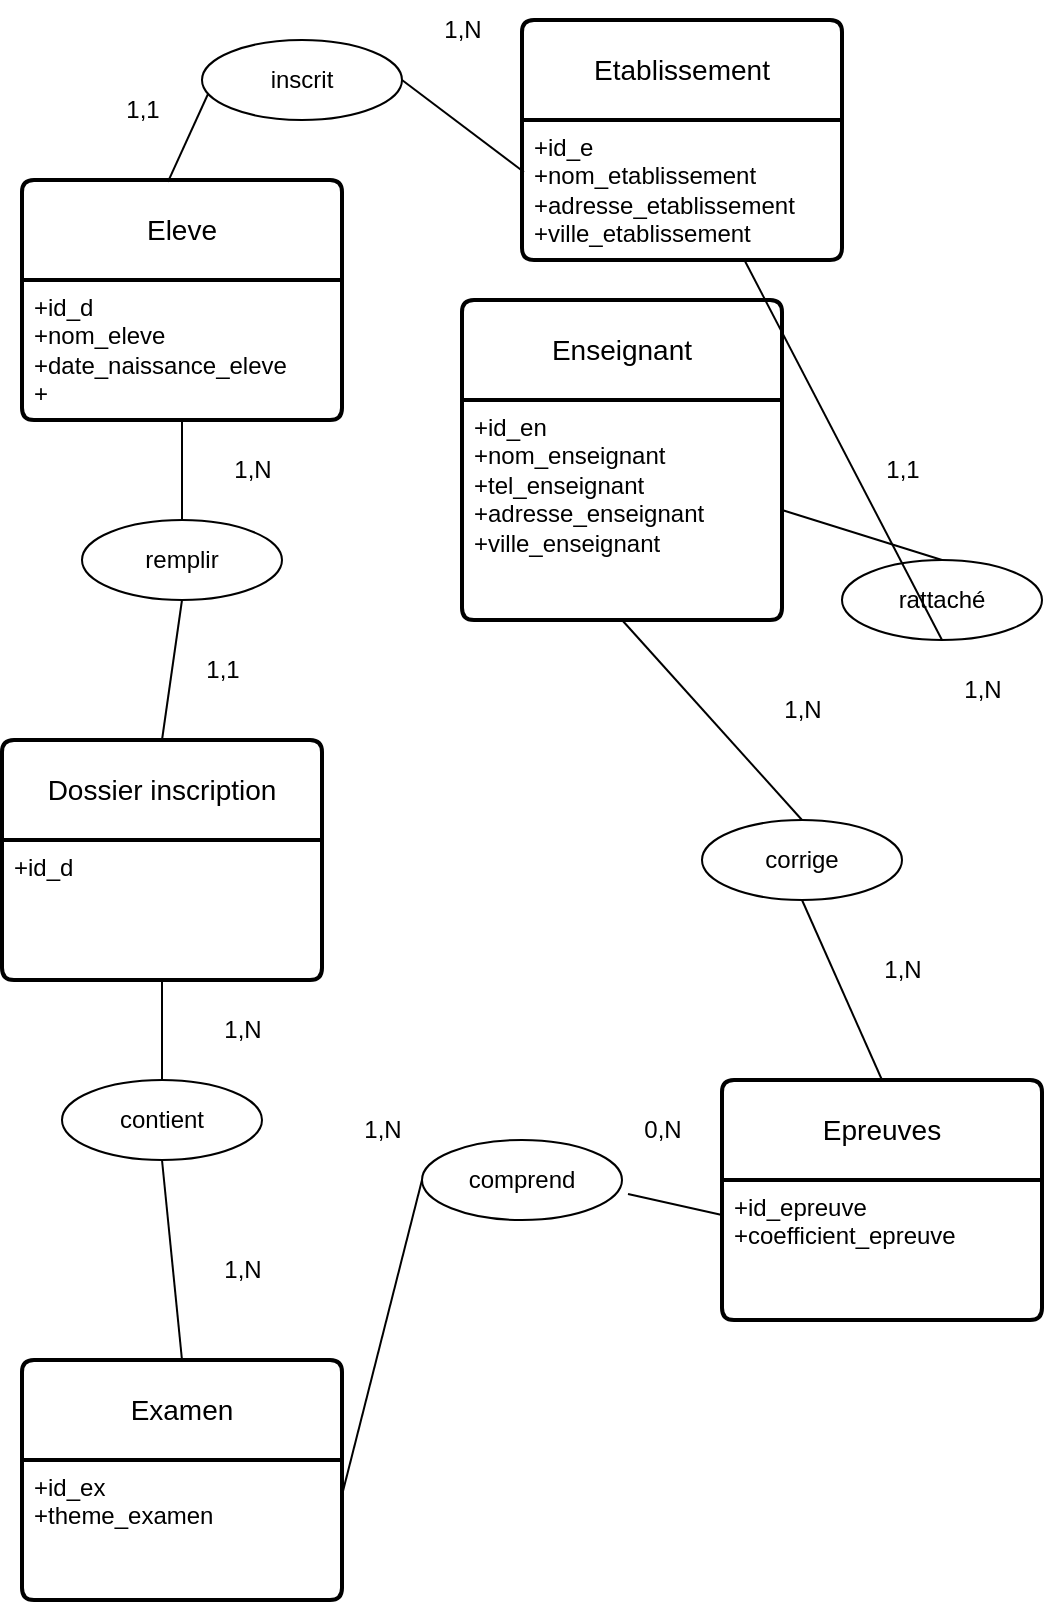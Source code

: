 <mxfile version="22.1.18" type="device">
  <diagram name="Page-1" id="cgN5FoA6Mwfu1A7iTa-9">
    <mxGraphModel dx="968" dy="1654" grid="1" gridSize="10" guides="1" tooltips="1" connect="1" arrows="1" fold="1" page="1" pageScale="1" pageWidth="827" pageHeight="1169" math="0" shadow="0">
      <root>
        <mxCell id="0" />
        <mxCell id="1" parent="0" />
        <mxCell id="C8lSw6w28JO9HUhpWzw_-1" value="Dossier inscription" style="swimlane;childLayout=stackLayout;horizontal=1;startSize=50;horizontalStack=0;rounded=1;fontSize=14;fontStyle=0;strokeWidth=2;resizeParent=0;resizeLast=1;shadow=0;dashed=0;align=center;arcSize=4;whiteSpace=wrap;html=1;" vertex="1" parent="1">
          <mxGeometry x="30" y="180" width="160" height="120" as="geometry" />
        </mxCell>
        <mxCell id="C8lSw6w28JO9HUhpWzw_-2" value="+id_d&lt;br&gt;&lt;br&gt;&lt;div&gt;&lt;br&gt;&lt;/div&gt;&lt;div&gt;&lt;br&gt;&lt;/div&gt;" style="align=left;strokeColor=none;fillColor=none;spacingLeft=4;fontSize=12;verticalAlign=top;resizable=0;rotatable=0;part=1;html=1;" vertex="1" parent="C8lSw6w28JO9HUhpWzw_-1">
          <mxGeometry y="50" width="160" height="70" as="geometry" />
        </mxCell>
        <mxCell id="C8lSw6w28JO9HUhpWzw_-3" value="Etablissement" style="swimlane;childLayout=stackLayout;horizontal=1;startSize=50;horizontalStack=0;rounded=1;fontSize=14;fontStyle=0;strokeWidth=2;resizeParent=0;resizeLast=1;shadow=0;dashed=0;align=center;arcSize=4;whiteSpace=wrap;html=1;" vertex="1" parent="1">
          <mxGeometry x="290" y="-180" width="160" height="120" as="geometry" />
        </mxCell>
        <mxCell id="C8lSw6w28JO9HUhpWzw_-4" value="+id_e&lt;br&gt;+nom_etablissement&lt;br&gt;&lt;div&gt;+adresse_etablissement&lt;/div&gt;&lt;div&gt;+ville_etablissement&lt;br&gt;&lt;/div&gt;" style="align=left;strokeColor=none;fillColor=none;spacingLeft=4;fontSize=12;verticalAlign=top;resizable=0;rotatable=0;part=1;html=1;" vertex="1" parent="C8lSw6w28JO9HUhpWzw_-3">
          <mxGeometry y="50" width="160" height="70" as="geometry" />
        </mxCell>
        <mxCell id="C8lSw6w28JO9HUhpWzw_-6" value="Examen" style="swimlane;childLayout=stackLayout;horizontal=1;startSize=50;horizontalStack=0;rounded=1;fontSize=14;fontStyle=0;strokeWidth=2;resizeParent=0;resizeLast=1;shadow=0;dashed=0;align=center;arcSize=4;whiteSpace=wrap;html=1;" vertex="1" parent="1">
          <mxGeometry x="40" y="490" width="160" height="120" as="geometry" />
        </mxCell>
        <mxCell id="C8lSw6w28JO9HUhpWzw_-7" value="+id_ex&lt;br&gt;+theme_examen&lt;br&gt;" style="align=left;strokeColor=none;fillColor=none;spacingLeft=4;fontSize=12;verticalAlign=top;resizable=0;rotatable=0;part=1;html=1;" vertex="1" parent="C8lSw6w28JO9HUhpWzw_-6">
          <mxGeometry y="50" width="160" height="70" as="geometry" />
        </mxCell>
        <mxCell id="C8lSw6w28JO9HUhpWzw_-9" value="Epreuves" style="swimlane;childLayout=stackLayout;horizontal=1;startSize=50;horizontalStack=0;rounded=1;fontSize=14;fontStyle=0;strokeWidth=2;resizeParent=0;resizeLast=1;shadow=0;dashed=0;align=center;arcSize=4;whiteSpace=wrap;html=1;" vertex="1" parent="1">
          <mxGeometry x="390" y="350" width="160" height="120" as="geometry" />
        </mxCell>
        <mxCell id="C8lSw6w28JO9HUhpWzw_-10" value="+id_epreuve&lt;br&gt;+coefficient_epreuve&lt;br&gt;&lt;div&gt;&lt;br&gt;&lt;/div&gt;&lt;div&gt;&lt;br&gt;&lt;/div&gt;" style="align=left;strokeColor=none;fillColor=none;spacingLeft=4;fontSize=12;verticalAlign=top;resizable=0;rotatable=0;part=1;html=1;" vertex="1" parent="C8lSw6w28JO9HUhpWzw_-9">
          <mxGeometry y="50" width="160" height="70" as="geometry" />
        </mxCell>
        <mxCell id="C8lSw6w28JO9HUhpWzw_-11" value="comprend" style="ellipse;whiteSpace=wrap;html=1;align=center;" vertex="1" parent="1">
          <mxGeometry x="240" y="380" width="100" height="40" as="geometry" />
        </mxCell>
        <mxCell id="C8lSw6w28JO9HUhpWzw_-12" value="Enseignant" style="swimlane;childLayout=stackLayout;horizontal=1;startSize=50;horizontalStack=0;rounded=1;fontSize=14;fontStyle=0;strokeWidth=2;resizeParent=0;resizeLast=1;shadow=0;dashed=0;align=center;arcSize=4;whiteSpace=wrap;html=1;" vertex="1" parent="1">
          <mxGeometry x="260" y="-40" width="160" height="160" as="geometry" />
        </mxCell>
        <mxCell id="C8lSw6w28JO9HUhpWzw_-13" value="+id_en&lt;br&gt;&lt;div&gt;+nom_enseignant&lt;/div&gt;&lt;div&gt;+tel_enseignant&lt;/div&gt;&lt;div&gt;&lt;div&gt;+adresse_enseignant&lt;/div&gt;&lt;div&gt;&lt;div&gt;&lt;div&gt;+ville_enseignant&lt;/div&gt;&lt;/div&gt;&lt;/div&gt;&lt;/div&gt;" style="align=left;strokeColor=none;fillColor=none;spacingLeft=4;fontSize=12;verticalAlign=top;resizable=0;rotatable=0;part=1;html=1;" vertex="1" parent="C8lSw6w28JO9HUhpWzw_-12">
          <mxGeometry y="50" width="160" height="110" as="geometry" />
        </mxCell>
        <mxCell id="C8lSw6w28JO9HUhpWzw_-14" value="rattaché" style="ellipse;whiteSpace=wrap;html=1;align=center;" vertex="1" parent="1">
          <mxGeometry x="450" y="90" width="100" height="40" as="geometry" />
        </mxCell>
        <mxCell id="C8lSw6w28JO9HUhpWzw_-21" value="Eleve" style="swimlane;childLayout=stackLayout;horizontal=1;startSize=50;horizontalStack=0;rounded=1;fontSize=14;fontStyle=0;strokeWidth=2;resizeParent=0;resizeLast=1;shadow=0;dashed=0;align=center;arcSize=4;whiteSpace=wrap;html=1;" vertex="1" parent="1">
          <mxGeometry x="40" y="-100" width="160" height="120" as="geometry" />
        </mxCell>
        <mxCell id="C8lSw6w28JO9HUhpWzw_-22" value="+id_d&lt;br&gt;+nom_eleve&lt;br&gt;&lt;div&gt;+date_naissance_eleve&lt;/div&gt;&lt;div&gt;+&lt;br&gt;&lt;/div&gt;" style="align=left;strokeColor=none;fillColor=none;spacingLeft=4;fontSize=12;verticalAlign=top;resizable=0;rotatable=0;part=1;html=1;" vertex="1" parent="C8lSw6w28JO9HUhpWzw_-21">
          <mxGeometry y="50" width="160" height="70" as="geometry" />
        </mxCell>
        <mxCell id="C8lSw6w28JO9HUhpWzw_-24" value="remplir" style="ellipse;whiteSpace=wrap;html=1;align=center;" vertex="1" parent="1">
          <mxGeometry x="70" y="70" width="100" height="40" as="geometry" />
        </mxCell>
        <mxCell id="C8lSw6w28JO9HUhpWzw_-27" value="" style="endArrow=none;html=1;rounded=0;exitX=0.5;exitY=1;exitDx=0;exitDy=0;entryX=0.5;entryY=0;entryDx=0;entryDy=0;" edge="1" parent="1" source="C8lSw6w28JO9HUhpWzw_-21" target="C8lSw6w28JO9HUhpWzw_-24">
          <mxGeometry relative="1" as="geometry">
            <mxPoint x="220" y="230" as="sourcePoint" />
            <mxPoint x="380" y="230" as="targetPoint" />
          </mxGeometry>
        </mxCell>
        <mxCell id="C8lSw6w28JO9HUhpWzw_-28" value="" style="endArrow=none;html=1;rounded=0;exitX=0.5;exitY=1;exitDx=0;exitDy=0;entryX=0.5;entryY=0;entryDx=0;entryDy=0;" edge="1" parent="1" source="C8lSw6w28JO9HUhpWzw_-24" target="C8lSw6w28JO9HUhpWzw_-1">
          <mxGeometry relative="1" as="geometry">
            <mxPoint x="220" y="230" as="sourcePoint" />
            <mxPoint x="380" y="230" as="targetPoint" />
          </mxGeometry>
        </mxCell>
        <mxCell id="C8lSw6w28JO9HUhpWzw_-29" value="1,N" style="text;html=1;align=center;verticalAlign=middle;resizable=0;points=[];autosize=1;strokeColor=none;fillColor=none;" vertex="1" parent="1">
          <mxGeometry x="135" y="30" width="40" height="30" as="geometry" />
        </mxCell>
        <mxCell id="C8lSw6w28JO9HUhpWzw_-30" value="1,1" style="text;html=1;align=center;verticalAlign=middle;resizable=0;points=[];autosize=1;strokeColor=none;fillColor=none;" vertex="1" parent="1">
          <mxGeometry x="120" y="130" width="40" height="30" as="geometry" />
        </mxCell>
        <mxCell id="C8lSw6w28JO9HUhpWzw_-33" value="" style="endArrow=none;html=1;rounded=0;exitX=1;exitY=0.25;exitDx=0;exitDy=0;entryX=0;entryY=0.5;entryDx=0;entryDy=0;" edge="1" parent="1" source="C8lSw6w28JO9HUhpWzw_-7" target="C8lSw6w28JO9HUhpWzw_-11">
          <mxGeometry relative="1" as="geometry">
            <mxPoint x="230" y="450" as="sourcePoint" />
            <mxPoint x="390" y="450" as="targetPoint" />
          </mxGeometry>
        </mxCell>
        <mxCell id="C8lSw6w28JO9HUhpWzw_-34" value="" style="endArrow=none;html=1;rounded=0;entryX=0;entryY=0.25;entryDx=0;entryDy=0;exitX=1.03;exitY=0.675;exitDx=0;exitDy=0;exitPerimeter=0;" edge="1" parent="1" source="C8lSw6w28JO9HUhpWzw_-11" target="C8lSw6w28JO9HUhpWzw_-10">
          <mxGeometry relative="1" as="geometry">
            <mxPoint x="230" y="450" as="sourcePoint" />
            <mxPoint x="390" y="450" as="targetPoint" />
          </mxGeometry>
        </mxCell>
        <mxCell id="C8lSw6w28JO9HUhpWzw_-35" value="1,N" style="text;html=1;align=center;verticalAlign=middle;resizable=0;points=[];autosize=1;strokeColor=none;fillColor=none;" vertex="1" parent="1">
          <mxGeometry x="200" y="360" width="40" height="30" as="geometry" />
        </mxCell>
        <mxCell id="C8lSw6w28JO9HUhpWzw_-36" value="0,N" style="text;html=1;align=center;verticalAlign=middle;resizable=0;points=[];autosize=1;strokeColor=none;fillColor=none;" vertex="1" parent="1">
          <mxGeometry x="340" y="360" width="40" height="30" as="geometry" />
        </mxCell>
        <mxCell id="C8lSw6w28JO9HUhpWzw_-37" value="" style="endArrow=none;html=1;rounded=0;exitX=1;exitY=0.5;exitDx=0;exitDy=0;entryX=0.5;entryY=0;entryDx=0;entryDy=0;" edge="1" parent="1" source="C8lSw6w28JO9HUhpWzw_-13" target="C8lSw6w28JO9HUhpWzw_-14">
          <mxGeometry relative="1" as="geometry">
            <mxPoint x="230" y="210" as="sourcePoint" />
            <mxPoint x="390" y="210" as="targetPoint" />
          </mxGeometry>
        </mxCell>
        <mxCell id="C8lSw6w28JO9HUhpWzw_-39" value="1,1" style="text;html=1;align=center;verticalAlign=middle;resizable=0;points=[];autosize=1;strokeColor=none;fillColor=none;" vertex="1" parent="1">
          <mxGeometry x="460" y="30" width="40" height="30" as="geometry" />
        </mxCell>
        <mxCell id="C8lSw6w28JO9HUhpWzw_-40" value="1,N" style="text;html=1;align=center;verticalAlign=middle;resizable=0;points=[];autosize=1;strokeColor=none;fillColor=none;" vertex="1" parent="1">
          <mxGeometry x="500" y="140" width="40" height="30" as="geometry" />
        </mxCell>
        <mxCell id="C8lSw6w28JO9HUhpWzw_-41" value="inscrit" style="ellipse;whiteSpace=wrap;html=1;align=center;" vertex="1" parent="1">
          <mxGeometry x="130" y="-170" width="100" height="40" as="geometry" />
        </mxCell>
        <mxCell id="C8lSw6w28JO9HUhpWzw_-42" value="" style="endArrow=none;html=1;rounded=0;exitX=0.456;exitY=0.008;exitDx=0;exitDy=0;exitPerimeter=0;entryX=0.03;entryY=0.675;entryDx=0;entryDy=0;entryPerimeter=0;" edge="1" parent="1" source="C8lSw6w28JO9HUhpWzw_-21" target="C8lSw6w28JO9HUhpWzw_-41">
          <mxGeometry relative="1" as="geometry">
            <mxPoint x="230" y="-90" as="sourcePoint" />
            <mxPoint x="390" y="-90" as="targetPoint" />
          </mxGeometry>
        </mxCell>
        <mxCell id="C8lSw6w28JO9HUhpWzw_-43" value="" style="endArrow=none;html=1;rounded=0;exitX=1;exitY=0.5;exitDx=0;exitDy=0;entryX=0.006;entryY=0.371;entryDx=0;entryDy=0;entryPerimeter=0;" edge="1" parent="1" source="C8lSw6w28JO9HUhpWzw_-41" target="C8lSw6w28JO9HUhpWzw_-4">
          <mxGeometry relative="1" as="geometry">
            <mxPoint x="230" y="-90" as="sourcePoint" />
            <mxPoint x="390" y="-90" as="targetPoint" />
          </mxGeometry>
        </mxCell>
        <mxCell id="C8lSw6w28JO9HUhpWzw_-44" value="1,1" style="text;html=1;align=center;verticalAlign=middle;resizable=0;points=[];autosize=1;strokeColor=none;fillColor=none;" vertex="1" parent="1">
          <mxGeometry x="80" y="-150" width="40" height="30" as="geometry" />
        </mxCell>
        <mxCell id="C8lSw6w28JO9HUhpWzw_-45" value="1,N" style="text;html=1;align=center;verticalAlign=middle;resizable=0;points=[];autosize=1;strokeColor=none;fillColor=none;" vertex="1" parent="1">
          <mxGeometry x="240" y="-190" width="40" height="30" as="geometry" />
        </mxCell>
        <mxCell id="C8lSw6w28JO9HUhpWzw_-46" value="" style="endArrow=none;html=1;rounded=0;entryX=0.5;entryY=1;entryDx=0;entryDy=0;" edge="1" parent="1" source="C8lSw6w28JO9HUhpWzw_-3" target="C8lSw6w28JO9HUhpWzw_-14">
          <mxGeometry relative="1" as="geometry">
            <mxPoint x="230" y="190" as="sourcePoint" />
            <mxPoint x="390" y="190" as="targetPoint" />
          </mxGeometry>
        </mxCell>
        <mxCell id="C8lSw6w28JO9HUhpWzw_-47" value="corrige" style="ellipse;whiteSpace=wrap;html=1;align=center;" vertex="1" parent="1">
          <mxGeometry x="380" y="220" width="100" height="40" as="geometry" />
        </mxCell>
        <mxCell id="C8lSw6w28JO9HUhpWzw_-48" value="" style="endArrow=none;html=1;rounded=0;exitX=0.5;exitY=1;exitDx=0;exitDy=0;entryX=0.5;entryY=0;entryDx=0;entryDy=0;" edge="1" parent="1" source="C8lSw6w28JO9HUhpWzw_-13" target="C8lSw6w28JO9HUhpWzw_-47">
          <mxGeometry relative="1" as="geometry">
            <mxPoint x="250" y="180" as="sourcePoint" />
            <mxPoint x="410" y="180" as="targetPoint" />
          </mxGeometry>
        </mxCell>
        <mxCell id="C8lSw6w28JO9HUhpWzw_-49" value="" style="endArrow=none;html=1;rounded=0;entryX=0.5;entryY=1;entryDx=0;entryDy=0;exitX=0.5;exitY=0;exitDx=0;exitDy=0;" edge="1" parent="1" source="C8lSw6w28JO9HUhpWzw_-9" target="C8lSw6w28JO9HUhpWzw_-47">
          <mxGeometry relative="1" as="geometry">
            <mxPoint x="250" y="180" as="sourcePoint" />
            <mxPoint x="410" y="180" as="targetPoint" />
          </mxGeometry>
        </mxCell>
        <mxCell id="C8lSw6w28JO9HUhpWzw_-50" value="1,N" style="text;html=1;align=center;verticalAlign=middle;resizable=0;points=[];autosize=1;strokeColor=none;fillColor=none;" vertex="1" parent="1">
          <mxGeometry x="410" y="150" width="40" height="30" as="geometry" />
        </mxCell>
        <mxCell id="C8lSw6w28JO9HUhpWzw_-51" value="1,N" style="text;html=1;align=center;verticalAlign=middle;resizable=0;points=[];autosize=1;strokeColor=none;fillColor=none;" vertex="1" parent="1">
          <mxGeometry x="460" y="280" width="40" height="30" as="geometry" />
        </mxCell>
        <mxCell id="C8lSw6w28JO9HUhpWzw_-52" value="contient" style="ellipse;whiteSpace=wrap;html=1;align=center;" vertex="1" parent="1">
          <mxGeometry x="60" y="350" width="100" height="40" as="geometry" />
        </mxCell>
        <mxCell id="C8lSw6w28JO9HUhpWzw_-53" value="" style="endArrow=none;html=1;rounded=0;exitX=0.5;exitY=1;exitDx=0;exitDy=0;entryX=0.5;entryY=0;entryDx=0;entryDy=0;" edge="1" parent="1" source="C8lSw6w28JO9HUhpWzw_-2" target="C8lSw6w28JO9HUhpWzw_-52">
          <mxGeometry relative="1" as="geometry">
            <mxPoint x="160" y="370" as="sourcePoint" />
            <mxPoint x="320" y="370" as="targetPoint" />
          </mxGeometry>
        </mxCell>
        <mxCell id="C8lSw6w28JO9HUhpWzw_-54" value="" style="endArrow=none;html=1;rounded=0;exitX=0.5;exitY=1;exitDx=0;exitDy=0;entryX=0.5;entryY=0;entryDx=0;entryDy=0;" edge="1" parent="1" source="C8lSw6w28JO9HUhpWzw_-52" target="C8lSw6w28JO9HUhpWzw_-6">
          <mxGeometry relative="1" as="geometry">
            <mxPoint x="189" y="390" as="sourcePoint" />
            <mxPoint x="189" y="440" as="targetPoint" />
          </mxGeometry>
        </mxCell>
        <mxCell id="C8lSw6w28JO9HUhpWzw_-55" value="1,N" style="text;html=1;align=center;verticalAlign=middle;resizable=0;points=[];autosize=1;strokeColor=none;fillColor=none;" vertex="1" parent="1">
          <mxGeometry x="130" y="310" width="40" height="30" as="geometry" />
        </mxCell>
        <mxCell id="C8lSw6w28JO9HUhpWzw_-56" value="1,N" style="text;html=1;align=center;verticalAlign=middle;resizable=0;points=[];autosize=1;strokeColor=none;fillColor=none;" vertex="1" parent="1">
          <mxGeometry x="130" y="430" width="40" height="30" as="geometry" />
        </mxCell>
      </root>
    </mxGraphModel>
  </diagram>
</mxfile>

